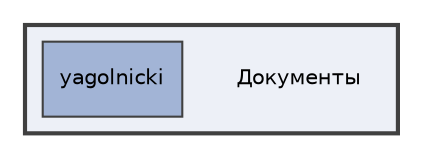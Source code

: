 digraph "/home/student/Документы"
{
 // LATEX_PDF_SIZE
  edge [fontname="Helvetica",fontsize="10",labelfontname="Helvetica",labelfontsize="10"];
  node [fontname="Helvetica",fontsize="10",shape=record];
  compound=true
  subgraph clusterdir_deea9ac2ebb701b26350058d0b80c84f {
    graph [ bgcolor="#edf0f7", pencolor="grey25", style="filled,bold,", label="", fontname="Helvetica", fontsize="10", URL="dir_deea9ac2ebb701b26350058d0b80c84f.html"]
    dir_deea9ac2ebb701b26350058d0b80c84f [shape=plaintext, label="Документы"];
  dir_757c8baa7842c0f58ba016338ed736eb [shape=box, label="yagolnicki", style="filled,", fillcolor="#a2b4d6", color="grey25", URL="dir_757c8baa7842c0f58ba016338ed736eb.html"];
  }
}
